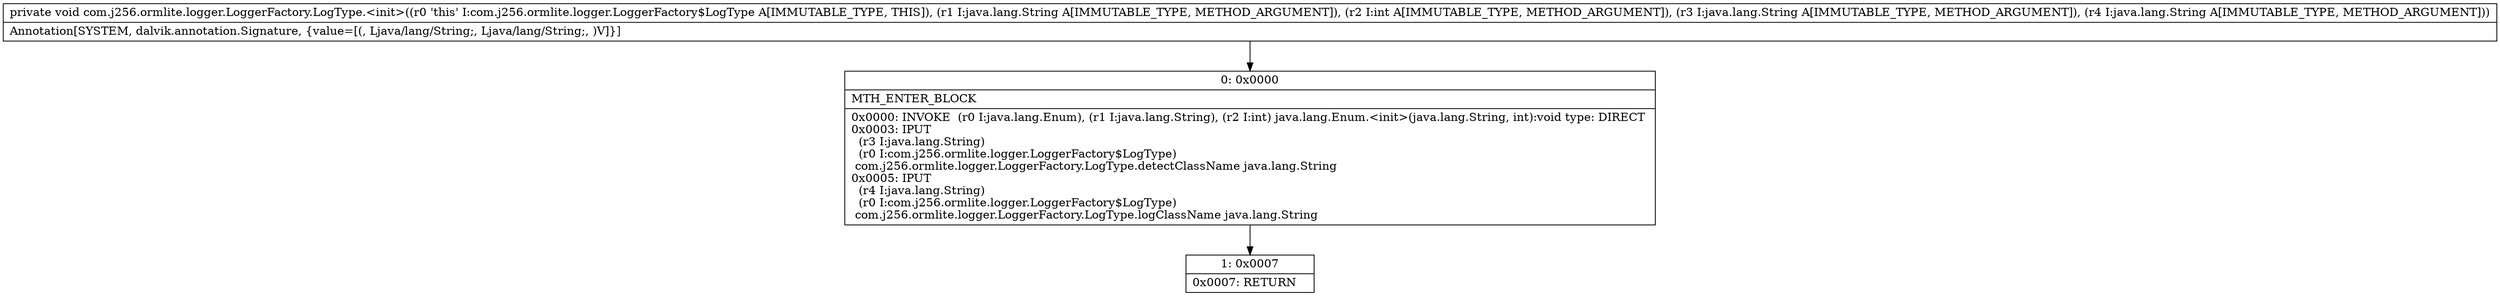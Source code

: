 digraph "CFG forcom.j256.ormlite.logger.LoggerFactory.LogType.\<init\>(Ljava\/lang\/String;ILjava\/lang\/String;Ljava\/lang\/String;)V" {
Node_0 [shape=record,label="{0\:\ 0x0000|MTH_ENTER_BLOCK\l|0x0000: INVOKE  (r0 I:java.lang.Enum), (r1 I:java.lang.String), (r2 I:int) java.lang.Enum.\<init\>(java.lang.String, int):void type: DIRECT \l0x0003: IPUT  \l  (r3 I:java.lang.String)\l  (r0 I:com.j256.ormlite.logger.LoggerFactory$LogType)\l com.j256.ormlite.logger.LoggerFactory.LogType.detectClassName java.lang.String \l0x0005: IPUT  \l  (r4 I:java.lang.String)\l  (r0 I:com.j256.ormlite.logger.LoggerFactory$LogType)\l com.j256.ormlite.logger.LoggerFactory.LogType.logClassName java.lang.String \l}"];
Node_1 [shape=record,label="{1\:\ 0x0007|0x0007: RETURN   \l}"];
MethodNode[shape=record,label="{private void com.j256.ormlite.logger.LoggerFactory.LogType.\<init\>((r0 'this' I:com.j256.ormlite.logger.LoggerFactory$LogType A[IMMUTABLE_TYPE, THIS]), (r1 I:java.lang.String A[IMMUTABLE_TYPE, METHOD_ARGUMENT]), (r2 I:int A[IMMUTABLE_TYPE, METHOD_ARGUMENT]), (r3 I:java.lang.String A[IMMUTABLE_TYPE, METHOD_ARGUMENT]), (r4 I:java.lang.String A[IMMUTABLE_TYPE, METHOD_ARGUMENT]))  | Annotation[SYSTEM, dalvik.annotation.Signature, \{value=[(, Ljava\/lang\/String;, Ljava\/lang\/String;, )V]\}]\l}"];
MethodNode -> Node_0;
Node_0 -> Node_1;
}

